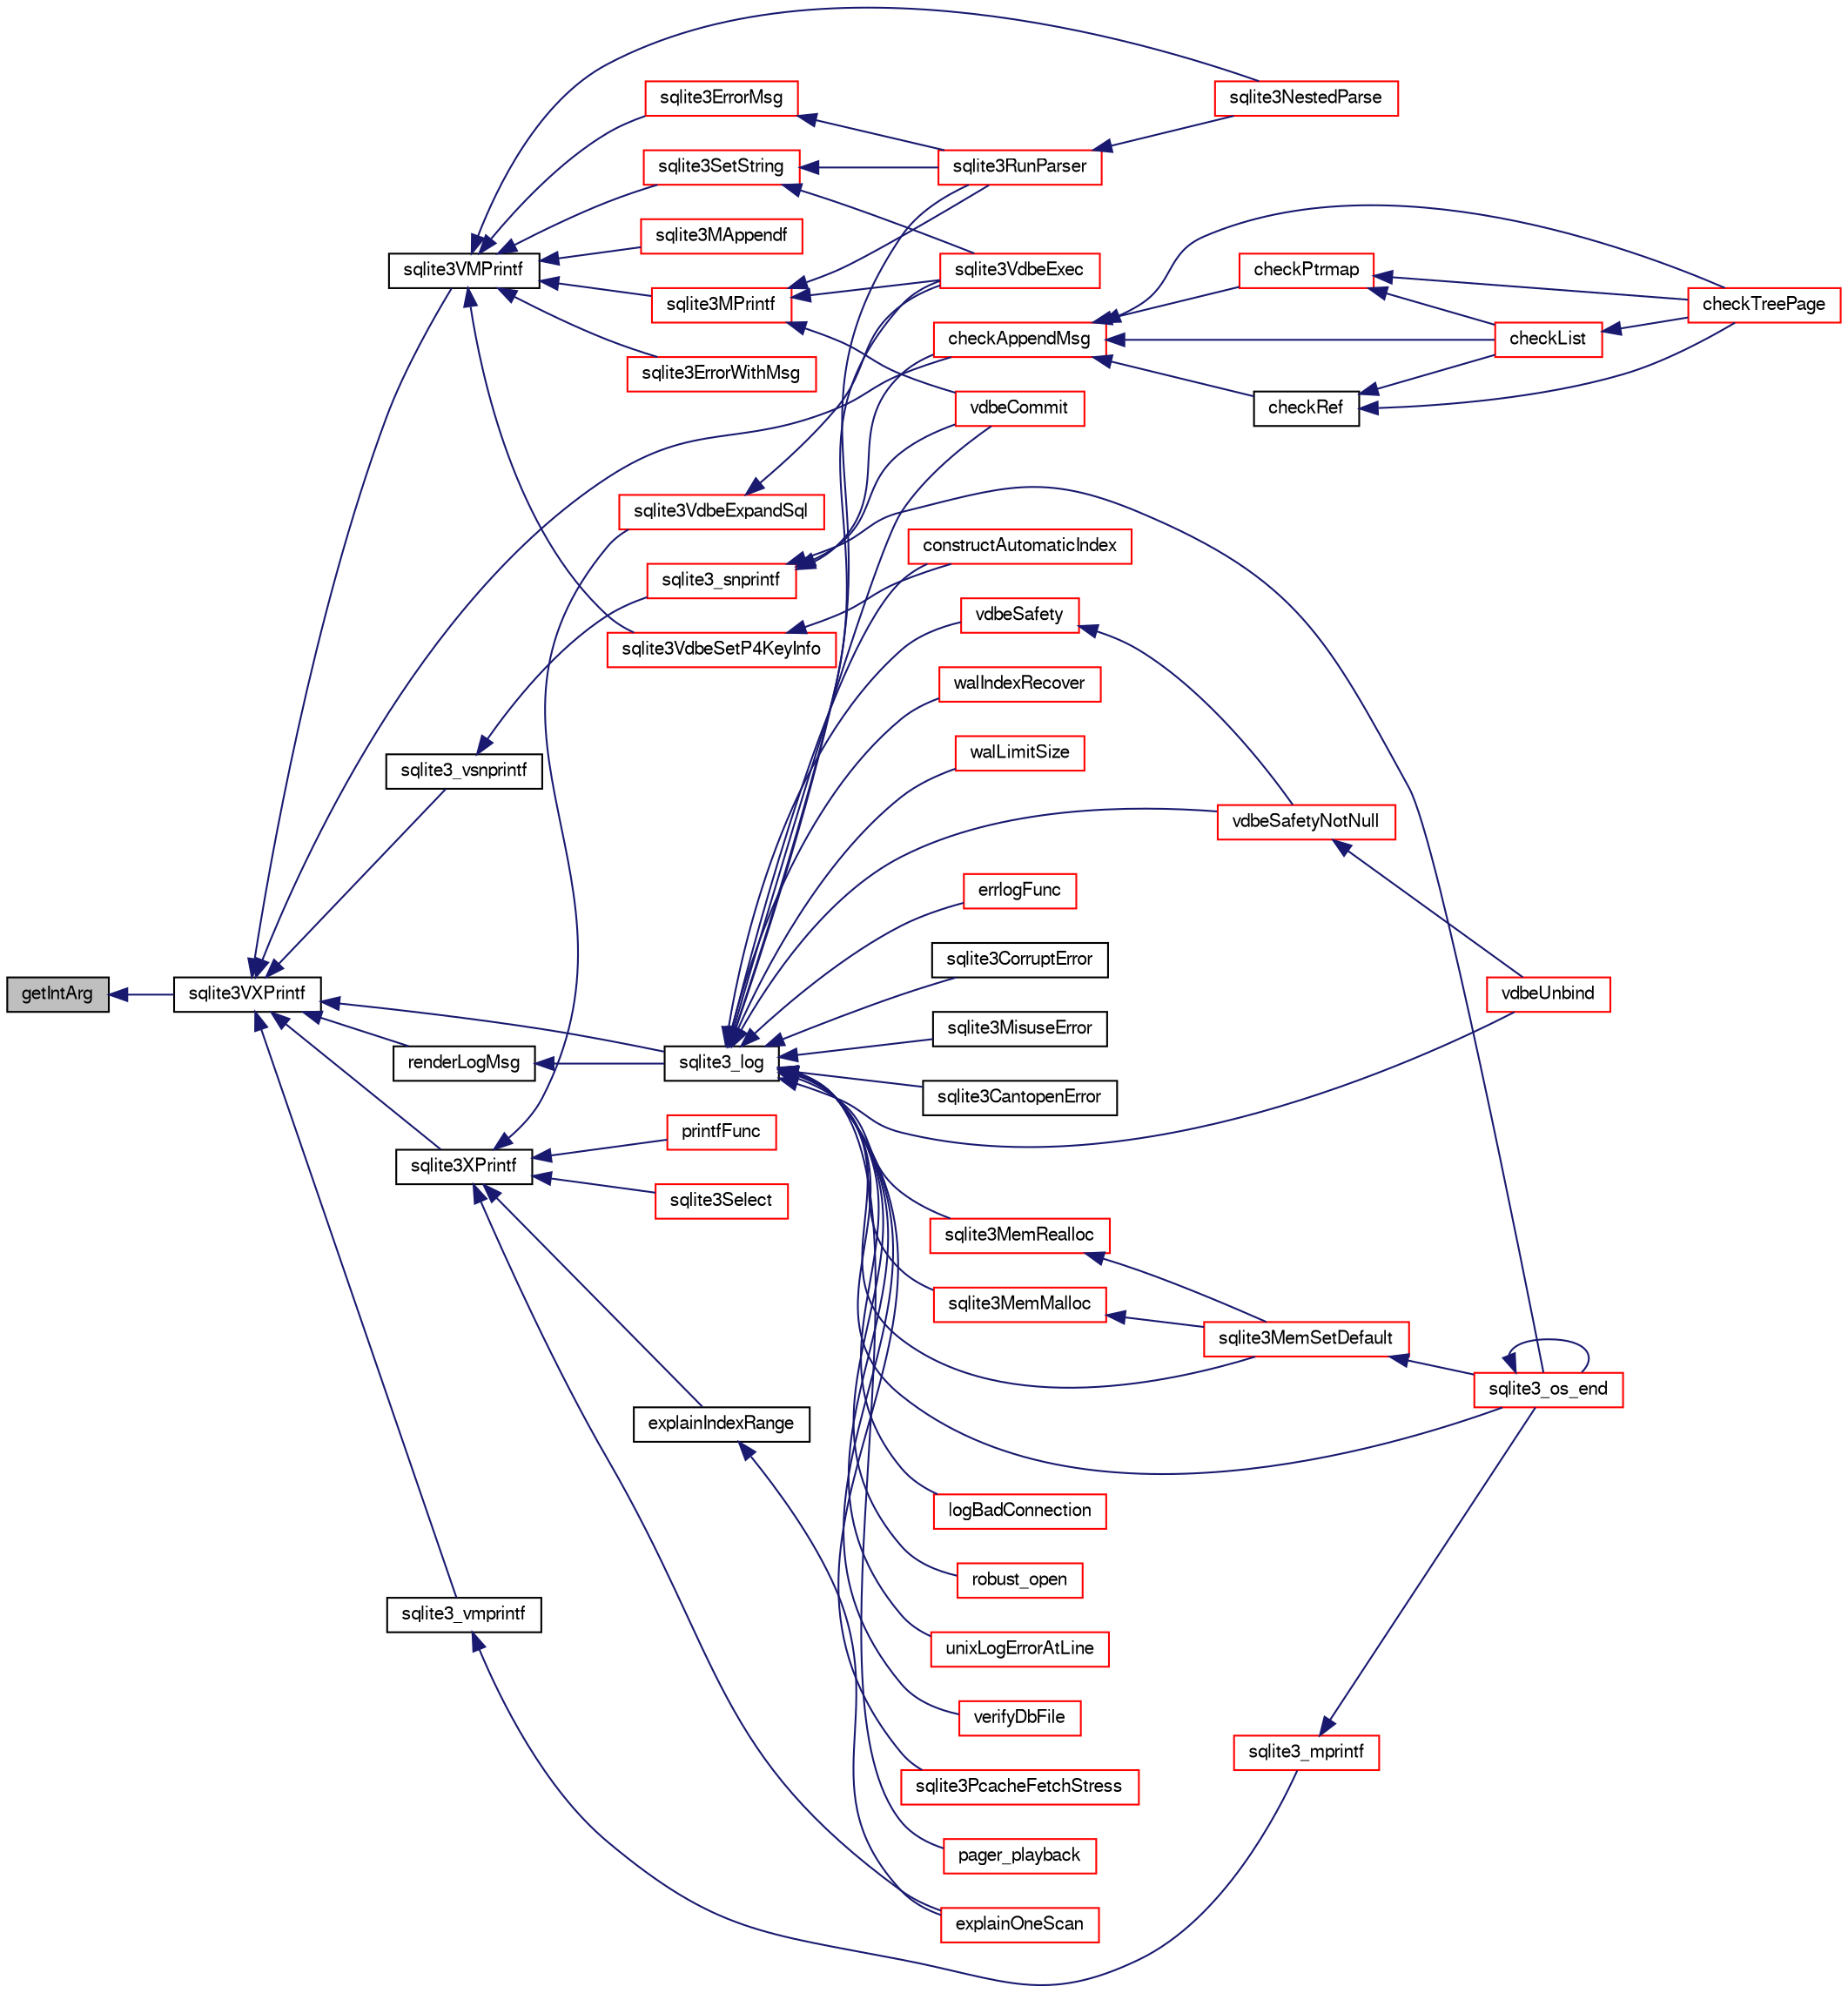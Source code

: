 digraph "getIntArg"
{
  edge [fontname="FreeSans",fontsize="10",labelfontname="FreeSans",labelfontsize="10"];
  node [fontname="FreeSans",fontsize="10",shape=record];
  rankdir="LR";
  Node128657 [label="getIntArg",height=0.2,width=0.4,color="black", fillcolor="grey75", style="filled", fontcolor="black"];
  Node128657 -> Node128658 [dir="back",color="midnightblue",fontsize="10",style="solid",fontname="FreeSans"];
  Node128658 [label="sqlite3VXPrintf",height=0.2,width=0.4,color="black", fillcolor="white", style="filled",URL="$sqlite3_8c.html#a63c25806c9bd4a2b76f9a0eb232c6bde"];
  Node128658 -> Node128659 [dir="back",color="midnightblue",fontsize="10",style="solid",fontname="FreeSans"];
  Node128659 [label="sqlite3VMPrintf",height=0.2,width=0.4,color="black", fillcolor="white", style="filled",URL="$sqlite3_8c.html#a05535d0982ef06fbc2ee8195ebbae689"];
  Node128659 -> Node128660 [dir="back",color="midnightblue",fontsize="10",style="solid",fontname="FreeSans"];
  Node128660 [label="sqlite3SetString",height=0.2,width=0.4,color="red", fillcolor="white", style="filled",URL="$sqlite3_8c.html#aad368822484a1ceae010a829e27454ae"];
  Node128660 -> Node128687 [dir="back",color="midnightblue",fontsize="10",style="solid",fontname="FreeSans"];
  Node128687 [label="sqlite3VdbeExec",height=0.2,width=0.4,color="red", fillcolor="white", style="filled",URL="$sqlite3_8c.html#a8ce40a614bdc56719c4d642b1e4dfb21"];
  Node128660 -> Node128829 [dir="back",color="midnightblue",fontsize="10",style="solid",fontname="FreeSans"];
  Node128829 [label="sqlite3RunParser",height=0.2,width=0.4,color="red", fillcolor="white", style="filled",URL="$sqlite3_8c.html#a174f16a9adcc64bf971bae4a5ffa3488"];
  Node128829 -> Node128830 [dir="back",color="midnightblue",fontsize="10",style="solid",fontname="FreeSans"];
  Node128830 [label="sqlite3NestedParse",height=0.2,width=0.4,color="red", fillcolor="white", style="filled",URL="$sqlite3_8c.html#ae78bd6187a28892732af5428ec15b03f"];
  Node128659 -> Node128925 [dir="back",color="midnightblue",fontsize="10",style="solid",fontname="FreeSans"];
  Node128925 [label="sqlite3MPrintf",height=0.2,width=0.4,color="red", fillcolor="white", style="filled",URL="$sqlite3_8c.html#a208ef0df84e9778778804a19af03efea"];
  Node128925 -> Node128932 [dir="back",color="midnightblue",fontsize="10",style="solid",fontname="FreeSans"];
  Node128932 [label="vdbeCommit",height=0.2,width=0.4,color="red", fillcolor="white", style="filled",URL="$sqlite3_8c.html#a5d7f1e0625451b987728f600cfe1b92d"];
  Node128925 -> Node128687 [dir="back",color="midnightblue",fontsize="10",style="solid",fontname="FreeSans"];
  Node128925 -> Node128829 [dir="back",color="midnightblue",fontsize="10",style="solid",fontname="FreeSans"];
  Node128659 -> Node129506 [dir="back",color="midnightblue",fontsize="10",style="solid",fontname="FreeSans"];
  Node129506 [label="sqlite3MAppendf",height=0.2,width=0.4,color="red", fillcolor="white", style="filled",URL="$sqlite3_8c.html#a43b33971f250cf38164a84f751057bce"];
  Node128659 -> Node129387 [dir="back",color="midnightblue",fontsize="10",style="solid",fontname="FreeSans"];
  Node129387 [label="sqlite3ErrorWithMsg",height=0.2,width=0.4,color="red", fillcolor="white", style="filled",URL="$sqlite3_8c.html#a11feb4cd8e77d59df266587cfe1b2641"];
  Node128659 -> Node129507 [dir="back",color="midnightblue",fontsize="10",style="solid",fontname="FreeSans"];
  Node129507 [label="sqlite3ErrorMsg",height=0.2,width=0.4,color="red", fillcolor="white", style="filled",URL="$sqlite3_8c.html#aee2798e173651adae0f9c85469f3457d"];
  Node129507 -> Node128829 [dir="back",color="midnightblue",fontsize="10",style="solid",fontname="FreeSans"];
  Node128659 -> Node129121 [dir="back",color="midnightblue",fontsize="10",style="solid",fontname="FreeSans"];
  Node129121 [label="sqlite3VdbeSetP4KeyInfo",height=0.2,width=0.4,color="red", fillcolor="white", style="filled",URL="$sqlite3_8c.html#a342090b36fbf7fdace2a23b8efca030c"];
  Node129121 -> Node128756 [dir="back",color="midnightblue",fontsize="10",style="solid",fontname="FreeSans"];
  Node128756 [label="constructAutomaticIndex",height=0.2,width=0.4,color="red", fillcolor="white", style="filled",URL="$sqlite3_8c.html#aad43d38bc718f4c8e8d0dd8f33ed526f"];
  Node128659 -> Node128830 [dir="back",color="midnightblue",fontsize="10",style="solid",fontname="FreeSans"];
  Node128658 -> Node129158 [dir="back",color="midnightblue",fontsize="10",style="solid",fontname="FreeSans"];
  Node129158 [label="sqlite3_vmprintf",height=0.2,width=0.4,color="black", fillcolor="white", style="filled",URL="$sqlite3_8h.html#ac240de67ddf003828f16a6d9dd3fa3ca"];
  Node129158 -> Node129159 [dir="back",color="midnightblue",fontsize="10",style="solid",fontname="FreeSans"];
  Node129159 [label="sqlite3_mprintf",height=0.2,width=0.4,color="red", fillcolor="white", style="filled",URL="$sqlite3_8h.html#a9533933e57f7ccbb48c32041ce3a8862"];
  Node129159 -> Node128943 [dir="back",color="midnightblue",fontsize="10",style="solid",fontname="FreeSans"];
  Node128943 [label="sqlite3_os_end",height=0.2,width=0.4,color="red", fillcolor="white", style="filled",URL="$sqlite3_8h.html#a2288c95881ecca13d994e42b6a958906"];
  Node128943 -> Node128943 [dir="back",color="midnightblue",fontsize="10",style="solid",fontname="FreeSans"];
  Node128658 -> Node129168 [dir="back",color="midnightblue",fontsize="10",style="solid",fontname="FreeSans"];
  Node129168 [label="sqlite3_vsnprintf",height=0.2,width=0.4,color="black", fillcolor="white", style="filled",URL="$sqlite3_8h.html#a095af9d57b6df1b95a77df71b9bce062"];
  Node129168 -> Node129169 [dir="back",color="midnightblue",fontsize="10",style="solid",fontname="FreeSans"];
  Node129169 [label="sqlite3_snprintf",height=0.2,width=0.4,color="red", fillcolor="white", style="filled",URL="$sqlite3_8h.html#af4558fab7cb8fb1e61fd642d3e017ef7"];
  Node129169 -> Node128943 [dir="back",color="midnightblue",fontsize="10",style="solid",fontname="FreeSans"];
  Node129169 -> Node129209 [dir="back",color="midnightblue",fontsize="10",style="solid",fontname="FreeSans"];
  Node129209 [label="checkAppendMsg",height=0.2,width=0.4,color="red", fillcolor="white", style="filled",URL="$sqlite3_8c.html#a4366e7af81727e2d755d3c9a635b055e"];
  Node129209 -> Node129210 [dir="back",color="midnightblue",fontsize="10",style="solid",fontname="FreeSans"];
  Node129210 [label="checkRef",height=0.2,width=0.4,color="black", fillcolor="white", style="filled",URL="$sqlite3_8c.html#a8f9d5e653157e813f504a66ca548941a"];
  Node129210 -> Node129064 [dir="back",color="midnightblue",fontsize="10",style="solid",fontname="FreeSans"];
  Node129064 [label="checkList",height=0.2,width=0.4,color="red", fillcolor="white", style="filled",URL="$sqlite3_8c.html#a7c888a9a7f402383d462ddef0e59f52e"];
  Node129064 -> Node129051 [dir="back",color="midnightblue",fontsize="10",style="solid",fontname="FreeSans"];
  Node129051 [label="checkTreePage",height=0.2,width=0.4,color="red", fillcolor="white", style="filled",URL="$sqlite3_8c.html#a0bdac89d12e5ac328d260ae8259777b2"];
  Node129210 -> Node129051 [dir="back",color="midnightblue",fontsize="10",style="solid",fontname="FreeSans"];
  Node129209 -> Node129063 [dir="back",color="midnightblue",fontsize="10",style="solid",fontname="FreeSans"];
  Node129063 [label="checkPtrmap",height=0.2,width=0.4,color="red", fillcolor="white", style="filled",URL="$sqlite3_8c.html#a09521b13d51d0264cb7f3758ec36fc90"];
  Node129063 -> Node129064 [dir="back",color="midnightblue",fontsize="10",style="solid",fontname="FreeSans"];
  Node129063 -> Node129051 [dir="back",color="midnightblue",fontsize="10",style="solid",fontname="FreeSans"];
  Node129209 -> Node129064 [dir="back",color="midnightblue",fontsize="10",style="solid",fontname="FreeSans"];
  Node129209 -> Node129051 [dir="back",color="midnightblue",fontsize="10",style="solid",fontname="FreeSans"];
  Node129169 -> Node128932 [dir="back",color="midnightblue",fontsize="10",style="solid",fontname="FreeSans"];
  Node128658 -> Node129306 [dir="back",color="midnightblue",fontsize="10",style="solid",fontname="FreeSans"];
  Node129306 [label="renderLogMsg",height=0.2,width=0.4,color="black", fillcolor="white", style="filled",URL="$sqlite3_8c.html#a7a02b43ce0a27bb52085c7f446d115af"];
  Node129306 -> Node129307 [dir="back",color="midnightblue",fontsize="10",style="solid",fontname="FreeSans"];
  Node129307 [label="sqlite3_log",height=0.2,width=0.4,color="black", fillcolor="white", style="filled",URL="$sqlite3_8h.html#a298c9699bf9c143662c6b1fec4b2dc3b"];
  Node129307 -> Node129308 [dir="back",color="midnightblue",fontsize="10",style="solid",fontname="FreeSans"];
  Node129308 [label="sqlite3MemMalloc",height=0.2,width=0.4,color="red", fillcolor="white", style="filled",URL="$sqlite3_8c.html#a53157f1a669f949332f44ca9f15c0a43"];
  Node129308 -> Node129152 [dir="back",color="midnightblue",fontsize="10",style="solid",fontname="FreeSans"];
  Node129152 [label="sqlite3MemSetDefault",height=0.2,width=0.4,color="red", fillcolor="white", style="filled",URL="$sqlite3_8c.html#a162fbfd727e92c5f8f72625b5ff62549"];
  Node129152 -> Node128943 [dir="back",color="midnightblue",fontsize="10",style="solid",fontname="FreeSans"];
  Node129307 -> Node129309 [dir="back",color="midnightblue",fontsize="10",style="solid",fontname="FreeSans"];
  Node129309 [label="sqlite3MemRealloc",height=0.2,width=0.4,color="red", fillcolor="white", style="filled",URL="$sqlite3_8c.html#addd043cc5742c3b0cf536763cd4e6948"];
  Node129309 -> Node129152 [dir="back",color="midnightblue",fontsize="10",style="solid",fontname="FreeSans"];
  Node129307 -> Node129152 [dir="back",color="midnightblue",fontsize="10",style="solid",fontname="FreeSans"];
  Node129307 -> Node129310 [dir="back",color="midnightblue",fontsize="10",style="solid",fontname="FreeSans"];
  Node129310 [label="logBadConnection",height=0.2,width=0.4,color="red", fillcolor="white", style="filled",URL="$sqlite3_8c.html#a8aa249fac852b22bb1227e2bc2921f11"];
  Node129307 -> Node129315 [dir="back",color="midnightblue",fontsize="10",style="solid",fontname="FreeSans"];
  Node129315 [label="robust_open",height=0.2,width=0.4,color="red", fillcolor="white", style="filled",URL="$sqlite3_8c.html#a0eb989e531821c6a1deb85a3ba0021c0"];
  Node129307 -> Node129317 [dir="back",color="midnightblue",fontsize="10",style="solid",fontname="FreeSans"];
  Node129317 [label="unixLogErrorAtLine",height=0.2,width=0.4,color="red", fillcolor="white", style="filled",URL="$sqlite3_8c.html#a23b4a35445d08fc62ef2d5c3d56c1640"];
  Node129307 -> Node129331 [dir="back",color="midnightblue",fontsize="10",style="solid",fontname="FreeSans"];
  Node129331 [label="verifyDbFile",height=0.2,width=0.4,color="red", fillcolor="white", style="filled",URL="$sqlite3_8c.html#a0ff620ba7a3e7e727c37c0b172d12c66"];
  Node129307 -> Node128943 [dir="back",color="midnightblue",fontsize="10",style="solid",fontname="FreeSans"];
  Node129307 -> Node129332 [dir="back",color="midnightblue",fontsize="10",style="solid",fontname="FreeSans"];
  Node129332 [label="sqlite3PcacheFetchStress",height=0.2,width=0.4,color="red", fillcolor="white", style="filled",URL="$sqlite3_8c.html#a83644ab4d77e1649ae5336b659edb351"];
  Node129307 -> Node129025 [dir="back",color="midnightblue",fontsize="10",style="solid",fontname="FreeSans"];
  Node129025 [label="pager_playback",height=0.2,width=0.4,color="red", fillcolor="white", style="filled",URL="$sqlite3_8c.html#a9d9a750a9fc76eb4b668c8a16b164a65"];
  Node129307 -> Node129199 [dir="back",color="midnightblue",fontsize="10",style="solid",fontname="FreeSans"];
  Node129199 [label="walIndexRecover",height=0.2,width=0.4,color="red", fillcolor="white", style="filled",URL="$sqlite3_8c.html#ab4ee99f3710323acbeb6c495dd18d205"];
  Node129307 -> Node129143 [dir="back",color="midnightblue",fontsize="10",style="solid",fontname="FreeSans"];
  Node129143 [label="walLimitSize",height=0.2,width=0.4,color="red", fillcolor="white", style="filled",URL="$sqlite3_8c.html#a7d814227c8fb4a3441c42e9f2fdade3b"];
  Node129307 -> Node128932 [dir="back",color="midnightblue",fontsize="10",style="solid",fontname="FreeSans"];
  Node129307 -> Node129333 [dir="back",color="midnightblue",fontsize="10",style="solid",fontname="FreeSans"];
  Node129333 [label="vdbeSafety",height=0.2,width=0.4,color="red", fillcolor="white", style="filled",URL="$sqlite3_8c.html#ad376f1aa66b2801fa8fb2fb134f370fd"];
  Node129333 -> Node129334 [dir="back",color="midnightblue",fontsize="10",style="solid",fontname="FreeSans"];
  Node129334 [label="vdbeSafetyNotNull",height=0.2,width=0.4,color="red", fillcolor="white", style="filled",URL="$sqlite3_8c.html#a018448275e86f09d8af8033cec4cafdf"];
  Node129334 -> Node129335 [dir="back",color="midnightblue",fontsize="10",style="solid",fontname="FreeSans"];
  Node129335 [label="vdbeUnbind",height=0.2,width=0.4,color="red", fillcolor="white", style="filled",URL="$sqlite3_8c.html#ae3ca3d8a878660305a0efd0c73c9f064"];
  Node129307 -> Node129334 [dir="back",color="midnightblue",fontsize="10",style="solid",fontname="FreeSans"];
  Node129307 -> Node129335 [dir="back",color="midnightblue",fontsize="10",style="solid",fontname="FreeSans"];
  Node129307 -> Node128687 [dir="back",color="midnightblue",fontsize="10",style="solid",fontname="FreeSans"];
  Node129307 -> Node129284 [dir="back",color="midnightblue",fontsize="10",style="solid",fontname="FreeSans"];
  Node129284 [label="errlogFunc",height=0.2,width=0.4,color="red", fillcolor="white", style="filled",URL="$sqlite3_8c.html#a56d5c8e1f0a43e4c9f8864c27065393f"];
  Node129307 -> Node128756 [dir="back",color="midnightblue",fontsize="10",style="solid",fontname="FreeSans"];
  Node129307 -> Node128829 [dir="back",color="midnightblue",fontsize="10",style="solid",fontname="FreeSans"];
  Node129307 -> Node129348 [dir="back",color="midnightblue",fontsize="10",style="solid",fontname="FreeSans"];
  Node129348 [label="sqlite3CorruptError",height=0.2,width=0.4,color="black", fillcolor="white", style="filled",URL="$sqlite3_8c.html#a66f16cea11e3c7d1b5f60ff7b6ff5e1a"];
  Node129307 -> Node129349 [dir="back",color="midnightblue",fontsize="10",style="solid",fontname="FreeSans"];
  Node129349 [label="sqlite3MisuseError",height=0.2,width=0.4,color="black", fillcolor="white", style="filled",URL="$sqlite3_8c.html#a0550217d0f8d42f53c258c44746fb804"];
  Node129307 -> Node129350 [dir="back",color="midnightblue",fontsize="10",style="solid",fontname="FreeSans"];
  Node129350 [label="sqlite3CantopenError",height=0.2,width=0.4,color="black", fillcolor="white", style="filled",URL="$sqlite3_8c.html#a62298ad2d3a1ea7b9501264b7004ec33"];
  Node128658 -> Node129307 [dir="back",color="midnightblue",fontsize="10",style="solid",fontname="FreeSans"];
  Node128658 -> Node129534 [dir="back",color="midnightblue",fontsize="10",style="solid",fontname="FreeSans"];
  Node129534 [label="sqlite3XPrintf",height=0.2,width=0.4,color="black", fillcolor="white", style="filled",URL="$sqlite3_8c.html#afa51896b0f07c74fe11c806a5df7030c"];
  Node129534 -> Node129351 [dir="back",color="midnightblue",fontsize="10",style="solid",fontname="FreeSans"];
  Node129351 [label="sqlite3VdbeExpandSql",height=0.2,width=0.4,color="red", fillcolor="white", style="filled",URL="$sqlite3_8c.html#a5a497837d5d69b92e7bca23673589c69"];
  Node129351 -> Node128687 [dir="back",color="midnightblue",fontsize="10",style="solid",fontname="FreeSans"];
  Node129534 -> Node129283 [dir="back",color="midnightblue",fontsize="10",style="solid",fontname="FreeSans"];
  Node129283 [label="printfFunc",height=0.2,width=0.4,color="red", fillcolor="white", style="filled",URL="$sqlite3_8c.html#a80ca21d434c7c5b6668bee721331dda8"];
  Node129534 -> Node128741 [dir="back",color="midnightblue",fontsize="10",style="solid",fontname="FreeSans"];
  Node128741 [label="sqlite3Select",height=0.2,width=0.4,color="red", fillcolor="white", style="filled",URL="$sqlite3_8c.html#a2465ee8c956209ba4b272477b7c21a45"];
  Node129534 -> Node129366 [dir="back",color="midnightblue",fontsize="10",style="solid",fontname="FreeSans"];
  Node129366 [label="explainIndexRange",height=0.2,width=0.4,color="black", fillcolor="white", style="filled",URL="$sqlite3_8c.html#a19d410b10b9746279e834fd8cddda2cb"];
  Node129366 -> Node129354 [dir="back",color="midnightblue",fontsize="10",style="solid",fontname="FreeSans"];
  Node129354 [label="explainOneScan",height=0.2,width=0.4,color="red", fillcolor="white", style="filled",URL="$sqlite3_8c.html#ae5281c97cc6f8cd02effffe937725524"];
  Node129534 -> Node129354 [dir="back",color="midnightblue",fontsize="10",style="solid",fontname="FreeSans"];
  Node128658 -> Node129209 [dir="back",color="midnightblue",fontsize="10",style="solid",fontname="FreeSans"];
}

